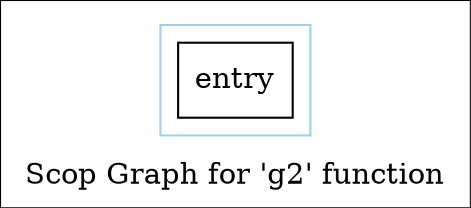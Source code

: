 digraph "Scop Graph for 'g2' function" {
	label="Scop Graph for 'g2' function";

	Node0xe2ec70 [shape=record,label="{entry}"];
	colorscheme = "paired12"
        subgraph cluster_0xdff870 {
          label = "";
          style = solid;
          color = 1
          Node0xe2ec70;
        }
}
